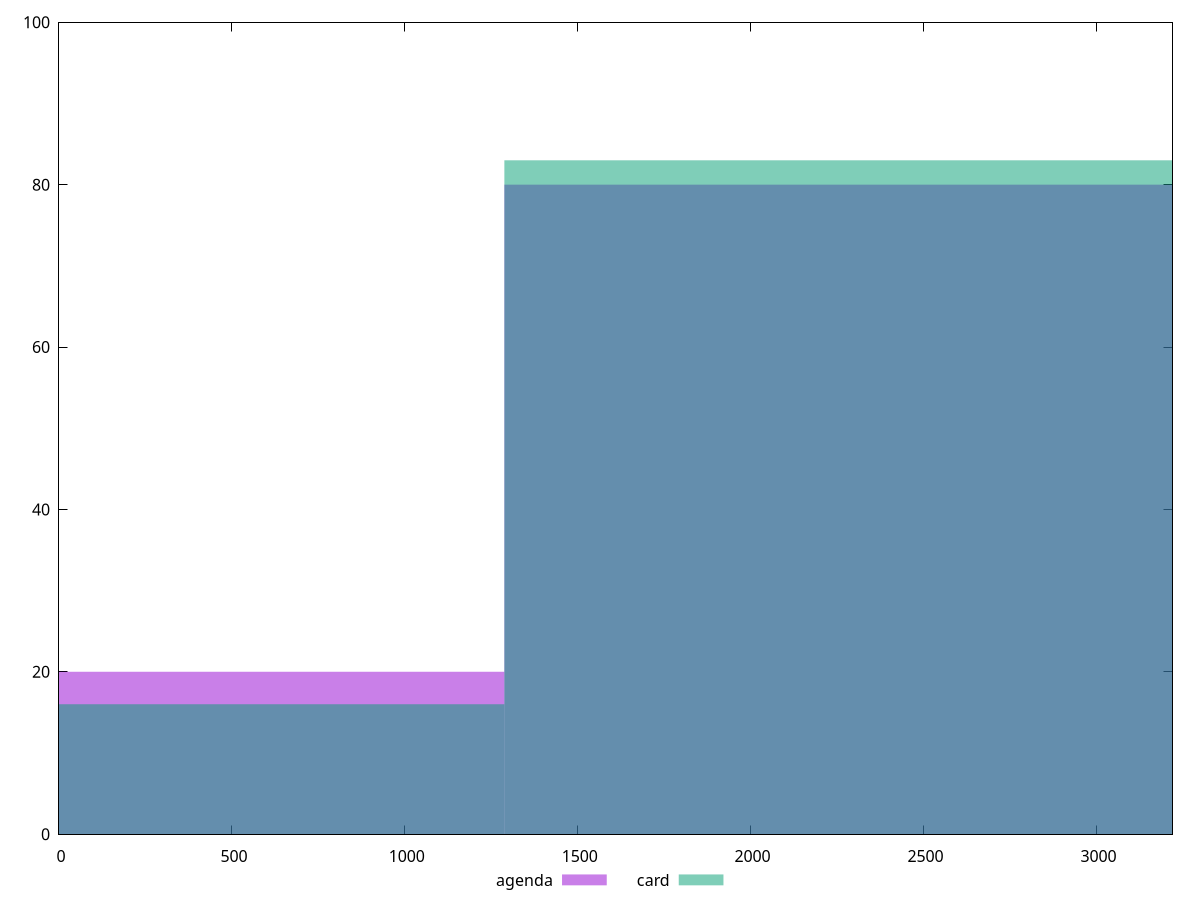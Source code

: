 reset

$agenda <<EOF
2575.7788748622675 80
0 20
EOF

$card <<EOF
2575.7788748622675 83
0 16
EOF

set key outside below
set boxwidth 2575.7788748622675
set xrange [0:3220]
set yrange [0:100]
set trange [0:100]
set style fill transparent solid 0.5 noborder
set terminal svg size 640, 500 enhanced background rgb 'white'
set output "reports/report_00027_2021-02-24T12-40-31.850Z/unused-javascript/comparison/histogram/1_vs_2.svg"

plot $agenda title "agenda" with boxes, \
     $card title "card" with boxes

reset
